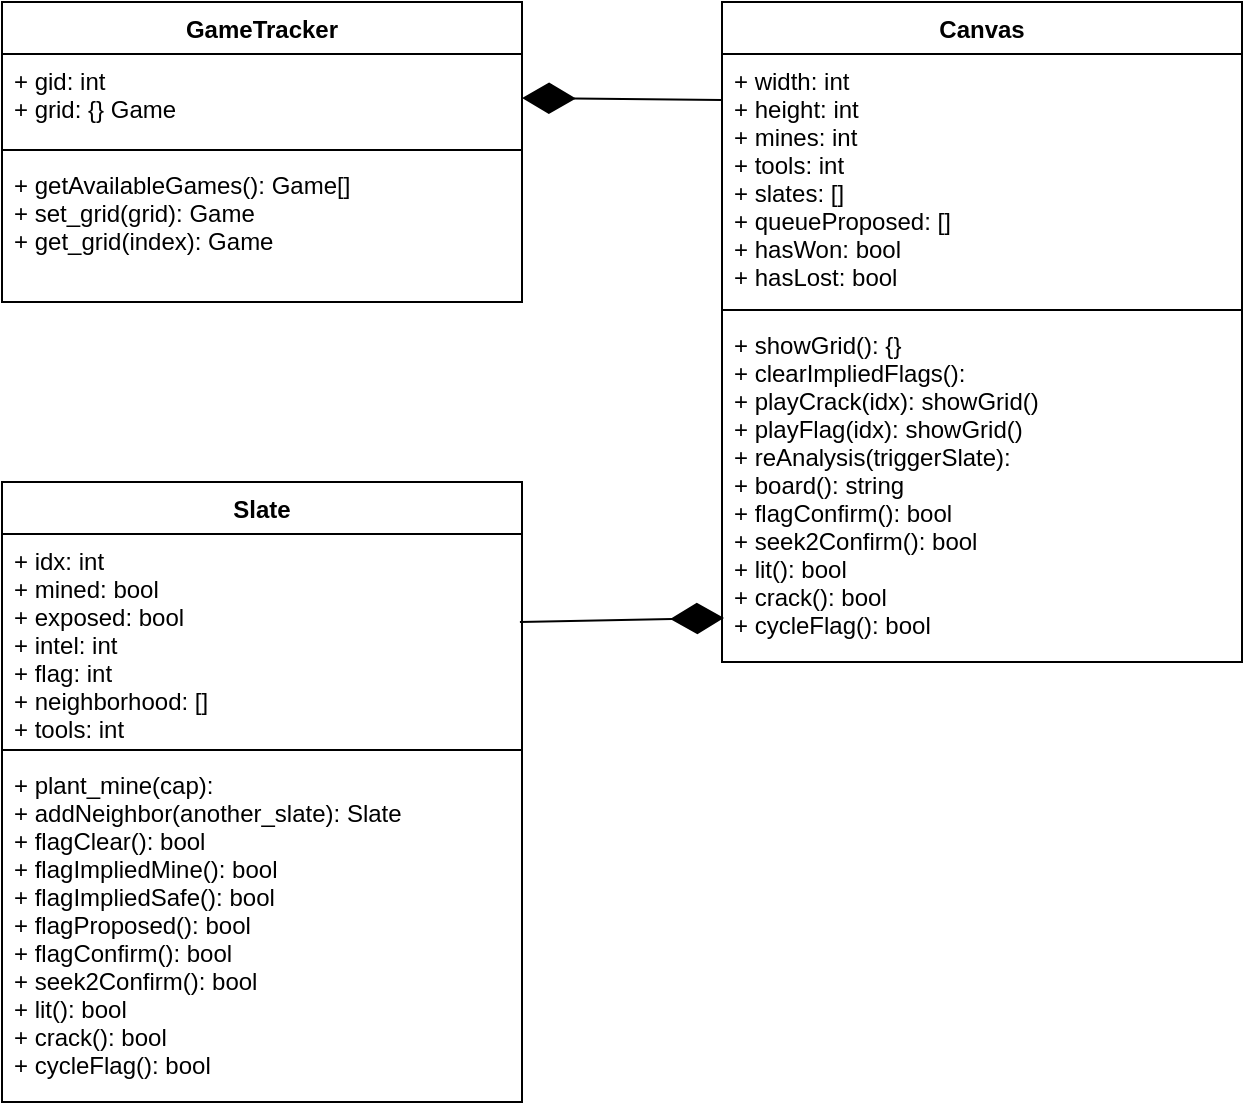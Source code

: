 <mxfile version="14.9.6" type="device"><diagram id="L88lod-JVaLO3EVnJX0l" name="Page-1"><mxGraphModel dx="1422" dy="772" grid="1" gridSize="10" guides="1" tooltips="1" connect="1" arrows="1" fold="1" page="1" pageScale="1" pageWidth="850" pageHeight="1100" math="0" shadow="0"><root><mxCell id="0"/><mxCell id="1" parent="0"/><mxCell id="HFxWqGsk7TARIOOiwWg6-5" value="GameTracker" style="swimlane;fontStyle=1;align=center;verticalAlign=top;childLayout=stackLayout;horizontal=1;startSize=26;horizontalStack=0;resizeParent=1;resizeParentMax=0;resizeLast=0;collapsible=1;marginBottom=0;" vertex="1" parent="1"><mxGeometry x="110" y="110" width="260" height="150" as="geometry"/></mxCell><mxCell id="HFxWqGsk7TARIOOiwWg6-6" value="+ gid: int&#10;+ grid: {} Game&#10;" style="text;strokeColor=none;fillColor=none;align=left;verticalAlign=top;spacingLeft=4;spacingRight=4;overflow=hidden;rotatable=0;points=[[0,0.5],[1,0.5]];portConstraint=eastwest;" vertex="1" parent="HFxWqGsk7TARIOOiwWg6-5"><mxGeometry y="26" width="260" height="44" as="geometry"/></mxCell><mxCell id="HFxWqGsk7TARIOOiwWg6-7" value="" style="line;strokeWidth=1;fillColor=none;align=left;verticalAlign=middle;spacingTop=-1;spacingLeft=3;spacingRight=3;rotatable=0;labelPosition=right;points=[];portConstraint=eastwest;" vertex="1" parent="HFxWqGsk7TARIOOiwWg6-5"><mxGeometry y="70" width="260" height="8" as="geometry"/></mxCell><mxCell id="HFxWqGsk7TARIOOiwWg6-8" value="+ getAvailableGames(): Game[]&#10;+ set_grid(grid): Game&#10;+ get_grid(index): Game" style="text;strokeColor=none;fillColor=none;align=left;verticalAlign=top;spacingLeft=4;spacingRight=4;overflow=hidden;rotatable=0;points=[[0,0.5],[1,0.5]];portConstraint=eastwest;" vertex="1" parent="HFxWqGsk7TARIOOiwWg6-5"><mxGeometry y="78" width="260" height="72" as="geometry"/></mxCell><mxCell id="HFxWqGsk7TARIOOiwWg6-13" value="Slate" style="swimlane;fontStyle=1;align=center;verticalAlign=top;childLayout=stackLayout;horizontal=1;startSize=26;horizontalStack=0;resizeParent=1;resizeParentMax=0;resizeLast=0;collapsible=1;marginBottom=0;" vertex="1" parent="1"><mxGeometry x="110" y="350" width="260" height="310" as="geometry"/></mxCell><mxCell id="HFxWqGsk7TARIOOiwWg6-14" value="+ idx: int&#10;+ mined: bool&#10;+ exposed: bool&#10;+ intel: int&#10;+ flag: int&#10;+ neighborhood: []&#10;+ tools: int&#10;&#10;" style="text;strokeColor=none;fillColor=none;align=left;verticalAlign=top;spacingLeft=4;spacingRight=4;overflow=hidden;rotatable=0;points=[[0,0.5],[1,0.5]];portConstraint=eastwest;" vertex="1" parent="HFxWqGsk7TARIOOiwWg6-13"><mxGeometry y="26" width="260" height="104" as="geometry"/></mxCell><mxCell id="HFxWqGsk7TARIOOiwWg6-15" value="" style="line;strokeWidth=1;fillColor=none;align=left;verticalAlign=middle;spacingTop=-1;spacingLeft=3;spacingRight=3;rotatable=0;labelPosition=right;points=[];portConstraint=eastwest;" vertex="1" parent="HFxWqGsk7TARIOOiwWg6-13"><mxGeometry y="130" width="260" height="8" as="geometry"/></mxCell><mxCell id="HFxWqGsk7TARIOOiwWg6-16" value="+ plant_mine(cap):&#10;+ addNeighbor(another_slate): Slate&#10;+ flagClear(): bool&#10;+ flagImpliedMine(): bool&#10;+ flagImpliedSafe(): bool&#10;+ flagProposed(): bool&#10;+ flagConfirm(): bool&#10;+ seek2Confirm(): bool&#10;+ lit(): bool&#10;+ crack(): bool&#10;+ cycleFlag(): bool" style="text;strokeColor=none;fillColor=none;align=left;verticalAlign=top;spacingLeft=4;spacingRight=4;overflow=hidden;rotatable=0;points=[[0,0.5],[1,0.5]];portConstraint=eastwest;" vertex="1" parent="HFxWqGsk7TARIOOiwWg6-13"><mxGeometry y="138" width="260" height="172" as="geometry"/></mxCell><mxCell id="HFxWqGsk7TARIOOiwWg6-17" value="Canvas" style="swimlane;fontStyle=1;align=center;verticalAlign=top;childLayout=stackLayout;horizontal=1;startSize=26;horizontalStack=0;resizeParent=1;resizeParentMax=0;resizeLast=0;collapsible=1;marginBottom=0;" vertex="1" parent="1"><mxGeometry x="470" y="110" width="260" height="330" as="geometry"/></mxCell><mxCell id="HFxWqGsk7TARIOOiwWg6-18" value="+ width: int&#10;+ height: int&#10;+ mines: int&#10;+ tools: int&#10;+ slates: []&#10;+ queueProposed: []&#10;+ hasWon: bool&#10;+ hasLost: bool&#10;&#10;" style="text;strokeColor=none;fillColor=none;align=left;verticalAlign=top;spacingLeft=4;spacingRight=4;overflow=hidden;rotatable=0;points=[[0,0.5],[1,0.5]];portConstraint=eastwest;" vertex="1" parent="HFxWqGsk7TARIOOiwWg6-17"><mxGeometry y="26" width="260" height="124" as="geometry"/></mxCell><mxCell id="HFxWqGsk7TARIOOiwWg6-19" value="" style="line;strokeWidth=1;fillColor=none;align=left;verticalAlign=middle;spacingTop=-1;spacingLeft=3;spacingRight=3;rotatable=0;labelPosition=right;points=[];portConstraint=eastwest;" vertex="1" parent="HFxWqGsk7TARIOOiwWg6-17"><mxGeometry y="150" width="260" height="8" as="geometry"/></mxCell><mxCell id="HFxWqGsk7TARIOOiwWg6-20" value="+ showGrid(): {}&#10;+ clearImpliedFlags():&#10;+ playCrack(idx): showGrid()&#10;+ playFlag(idx): showGrid()&#10;+ reAnalysis(triggerSlate):&#10;+ board(): string&#10;+ flagConfirm(): bool&#10;+ seek2Confirm(): bool&#10;+ lit(): bool&#10;+ crack(): bool&#10;+ cycleFlag(): bool" style="text;strokeColor=none;fillColor=none;align=left;verticalAlign=top;spacingLeft=4;spacingRight=4;overflow=hidden;rotatable=0;points=[[0,0.5],[1,0.5]];portConstraint=eastwest;" vertex="1" parent="HFxWqGsk7TARIOOiwWg6-17"><mxGeometry y="158" width="260" height="172" as="geometry"/></mxCell><mxCell id="HFxWqGsk7TARIOOiwWg6-22" value="" style="endArrow=diamondThin;endFill=1;endSize=24;html=1;exitX=0.996;exitY=0.423;exitDx=0;exitDy=0;exitPerimeter=0;entryX=0.004;entryY=0.872;entryDx=0;entryDy=0;entryPerimeter=0;" edge="1" parent="1" source="HFxWqGsk7TARIOOiwWg6-14" target="HFxWqGsk7TARIOOiwWg6-20"><mxGeometry width="160" relative="1" as="geometry"><mxPoint x="340" y="300" as="sourcePoint"/><mxPoint x="460" y="421" as="targetPoint"/></mxGeometry></mxCell><mxCell id="HFxWqGsk7TARIOOiwWg6-23" value="" style="endArrow=diamondThin;endFill=1;endSize=24;html=1;entryX=1;entryY=0.5;entryDx=0;entryDy=0;exitX=0;exitY=0.185;exitDx=0;exitDy=0;exitPerimeter=0;" edge="1" parent="1" source="HFxWqGsk7TARIOOiwWg6-18" target="HFxWqGsk7TARIOOiwWg6-6"><mxGeometry width="160" relative="1" as="geometry"><mxPoint x="430" y="250" as="sourcePoint"/><mxPoint x="466.1" y="585.08" as="targetPoint"/></mxGeometry></mxCell></root></mxGraphModel></diagram></mxfile>
